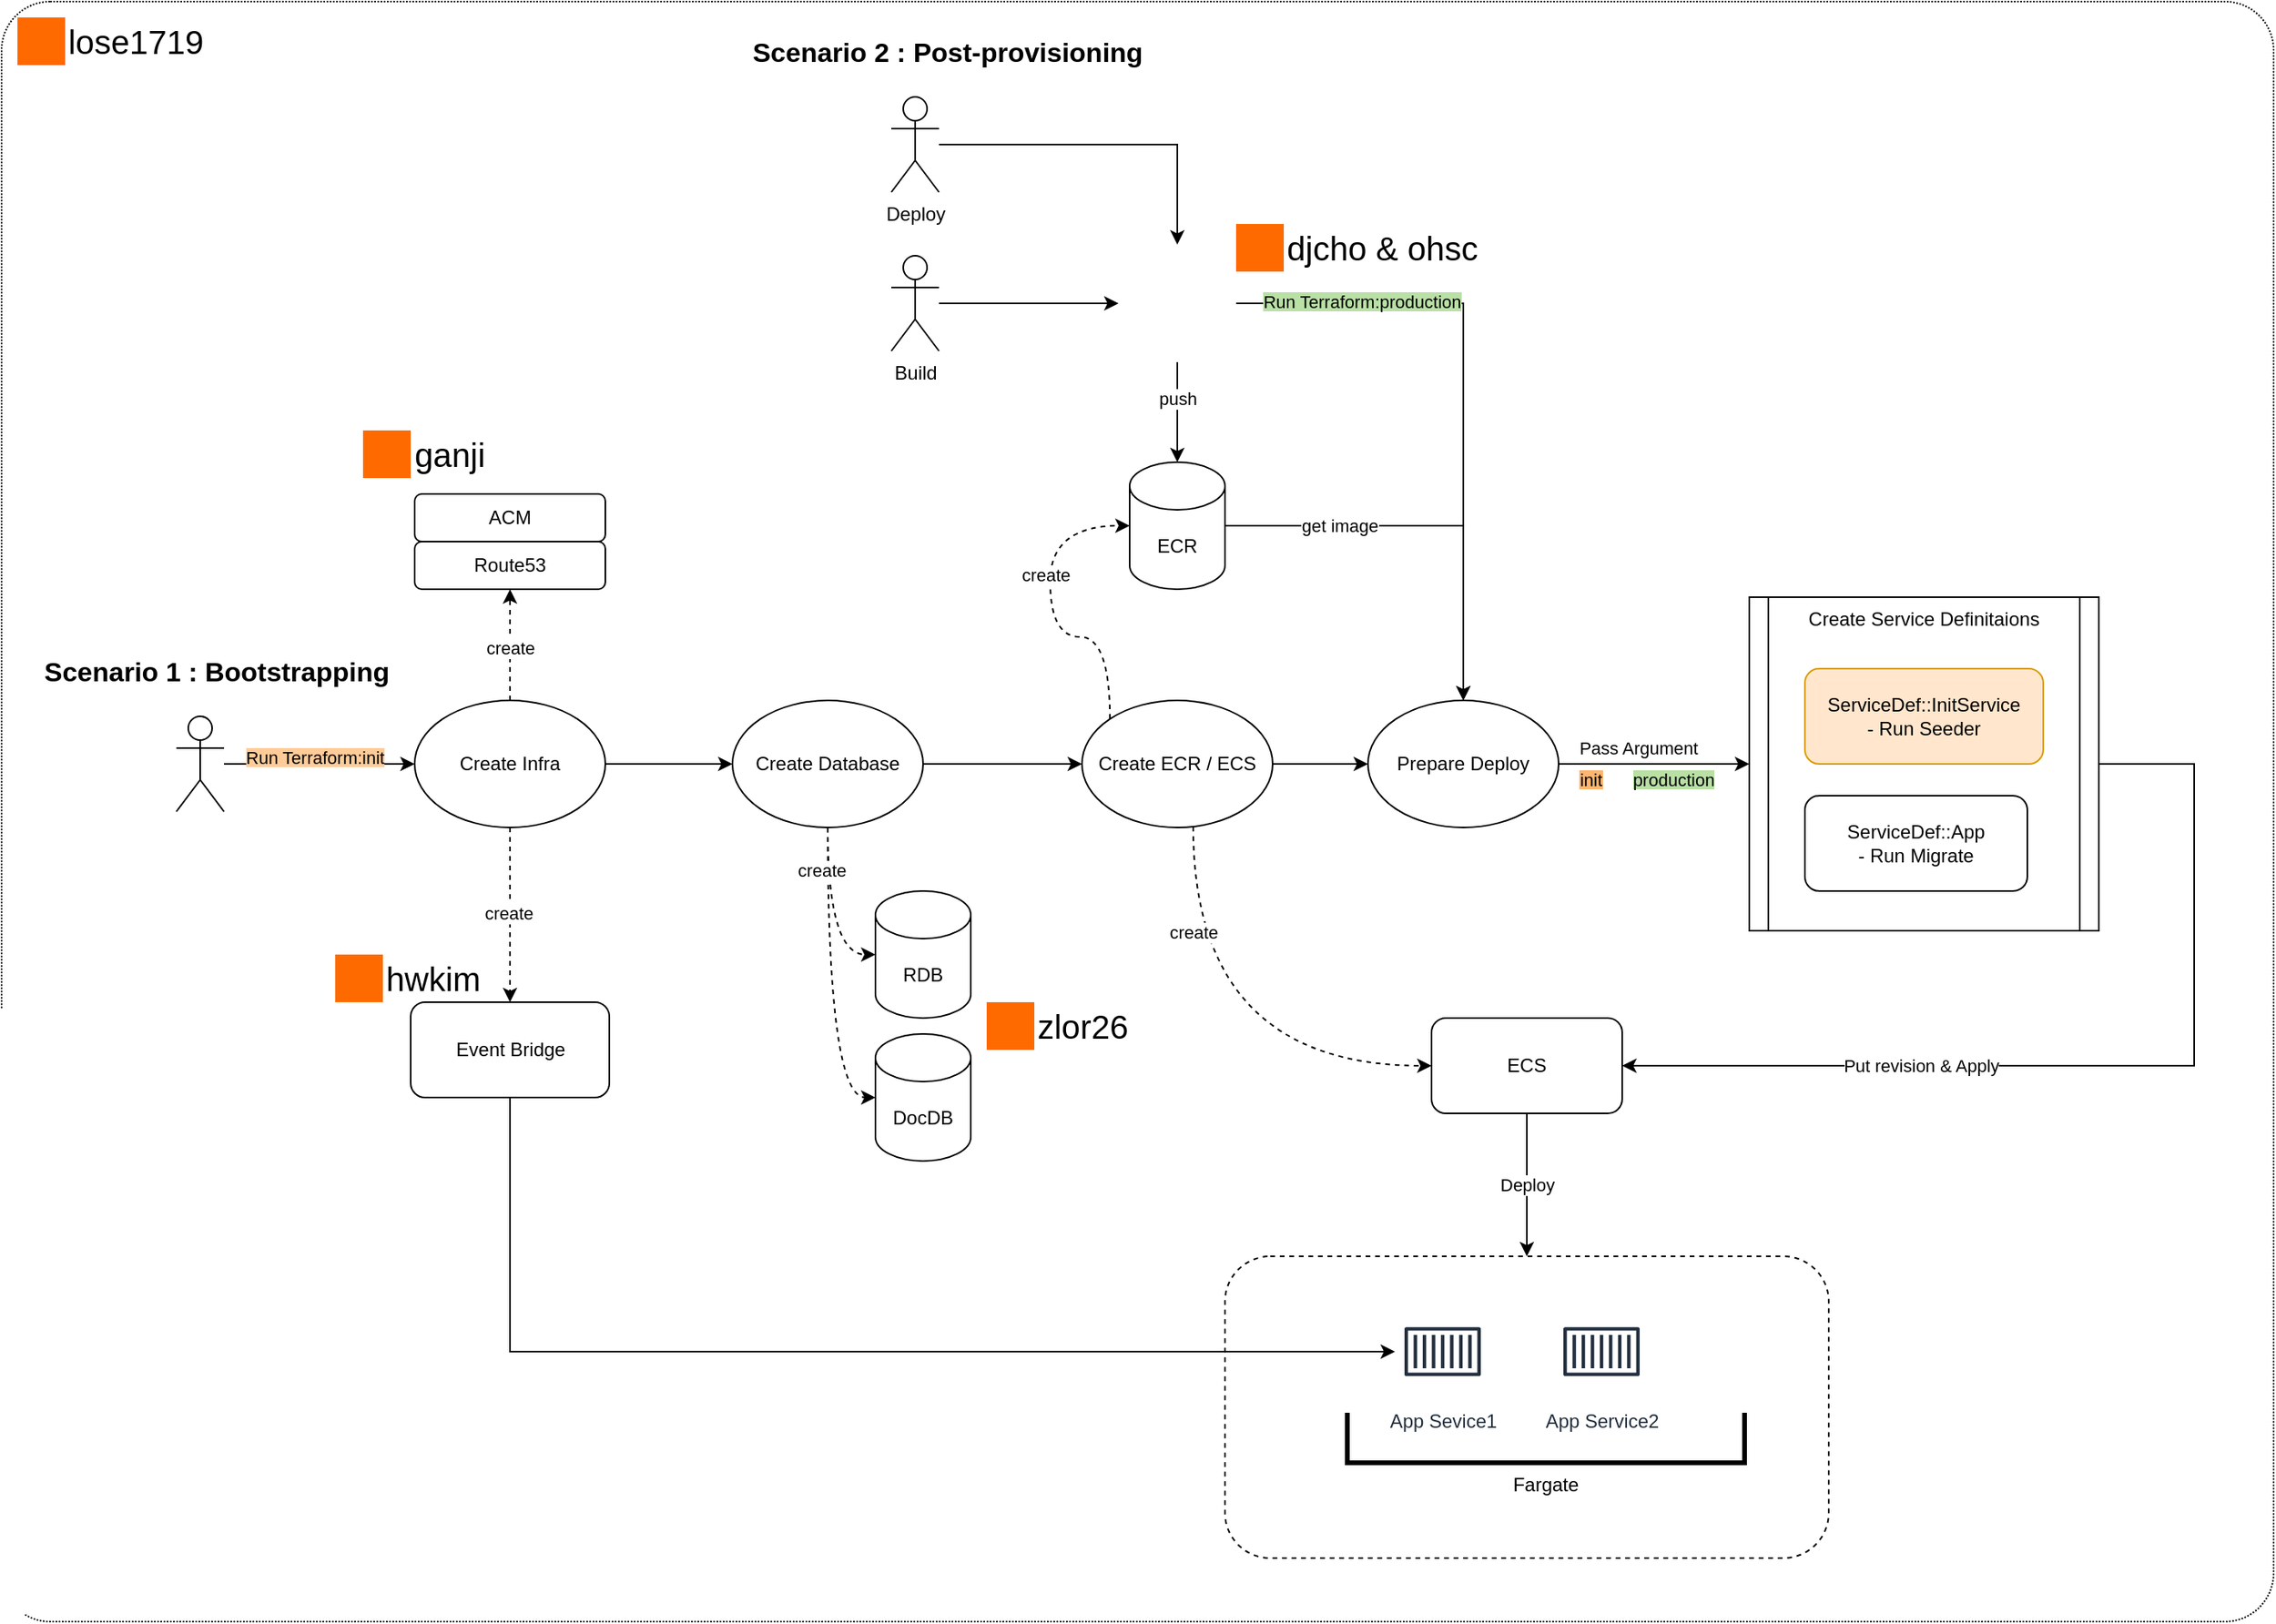 <mxfile version="26.2.13">
  <diagram name="페이지-1" id="oCVioeKz5SW455MYKBlw">
    <mxGraphModel dx="1680" dy="941" grid="1" gridSize="10" guides="1" tooltips="1" connect="1" arrows="1" fold="1" page="1" pageScale="1" pageWidth="1600" pageHeight="1400" math="0" shadow="0">
      <root>
        <mxCell id="0" />
        <mxCell id="1" parent="0" />
        <mxCell id="IwtM4HSSWSZ5z5dpLfm0-115" value="" style="rounded=1;whiteSpace=wrap;html=1;dashed=1;fillColor=none;arcSize=3;dashPattern=1 1;" vertex="1" parent="1">
          <mxGeometry x="85" y="30" width="1430" height="1020" as="geometry" />
        </mxCell>
        <mxCell id="IwtM4HSSWSZ5z5dpLfm0-90" value="" style="rounded=1;whiteSpace=wrap;html=1;dashed=1;" vertex="1" parent="1">
          <mxGeometry x="855" y="820" width="380" height="190" as="geometry" />
        </mxCell>
        <mxCell id="IwtM4HSSWSZ5z5dpLfm0-79" style="edgeStyle=orthogonalEdgeStyle;rounded=0;orthogonalLoop=1;jettySize=auto;html=1;entryX=1;entryY=0.5;entryDx=0;entryDy=0;" edge="1" parent="1" source="IwtM4HSSWSZ5z5dpLfm0-72" target="IwtM4HSSWSZ5z5dpLfm0-37">
          <mxGeometry relative="1" as="geometry">
            <Array as="points">
              <mxPoint x="1465" y="510" />
              <mxPoint x="1465" y="700" />
            </Array>
          </mxGeometry>
        </mxCell>
        <mxCell id="IwtM4HSSWSZ5z5dpLfm0-80" value="Put revision &amp;amp; Apply" style="edgeLabel;html=1;align=center;verticalAlign=middle;resizable=0;points=[];" vertex="1" connectable="0" parent="IwtM4HSSWSZ5z5dpLfm0-79">
          <mxGeometry x="0.108" y="-1" relative="1" as="geometry">
            <mxPoint x="-84" y="1" as="offset" />
          </mxGeometry>
        </mxCell>
        <mxCell id="IwtM4HSSWSZ5z5dpLfm0-72" value="Create Service Definitaions" style="shape=process;whiteSpace=wrap;html=1;backgroundOutline=1;verticalAlign=top;size=0.054;" vertex="1" parent="1">
          <mxGeometry x="1185" y="405" width="220" height="210" as="geometry" />
        </mxCell>
        <mxCell id="IwtM4HSSWSZ5z5dpLfm0-55" style="edgeStyle=orthogonalEdgeStyle;rounded=0;orthogonalLoop=1;jettySize=auto;html=1;entryX=0;entryY=0.5;entryDx=0;entryDy=0;" edge="1" parent="1" source="IwtM4HSSWSZ5z5dpLfm0-1" target="IwtM4HSSWSZ5z5dpLfm0-50">
          <mxGeometry relative="1" as="geometry" />
        </mxCell>
        <mxCell id="IwtM4HSSWSZ5z5dpLfm0-97" style="edgeStyle=orthogonalEdgeStyle;rounded=0;orthogonalLoop=1;jettySize=auto;html=1;entryX=0.5;entryY=1;entryDx=0;entryDy=0;dashed=1;" edge="1" parent="1" source="IwtM4HSSWSZ5z5dpLfm0-1" target="IwtM4HSSWSZ5z5dpLfm0-96">
          <mxGeometry relative="1" as="geometry" />
        </mxCell>
        <mxCell id="IwtM4HSSWSZ5z5dpLfm0-104" value="create" style="edgeLabel;html=1;align=center;verticalAlign=middle;resizable=0;points=[];" vertex="1" connectable="0" parent="IwtM4HSSWSZ5z5dpLfm0-97">
          <mxGeometry x="-0.047" relative="1" as="geometry">
            <mxPoint as="offset" />
          </mxGeometry>
        </mxCell>
        <mxCell id="IwtM4HSSWSZ5z5dpLfm0-102" style="edgeStyle=orthogonalEdgeStyle;rounded=0;orthogonalLoop=1;jettySize=auto;html=1;dashed=1;" edge="1" parent="1" source="IwtM4HSSWSZ5z5dpLfm0-1" target="IwtM4HSSWSZ5z5dpLfm0-100">
          <mxGeometry relative="1" as="geometry" />
        </mxCell>
        <mxCell id="IwtM4HSSWSZ5z5dpLfm0-103" value="create" style="edgeLabel;html=1;align=center;verticalAlign=middle;resizable=0;points=[];" vertex="1" connectable="0" parent="IwtM4HSSWSZ5z5dpLfm0-102">
          <mxGeometry x="-0.024" y="-1" relative="1" as="geometry">
            <mxPoint as="offset" />
          </mxGeometry>
        </mxCell>
        <mxCell id="IwtM4HSSWSZ5z5dpLfm0-1" value="Create Infra" style="ellipse;whiteSpace=wrap;html=1;" vertex="1" parent="1">
          <mxGeometry x="345" y="470" width="120" height="80" as="geometry" />
        </mxCell>
        <mxCell id="IwtM4HSSWSZ5z5dpLfm0-13" style="edgeStyle=orthogonalEdgeStyle;rounded=0;orthogonalLoop=1;jettySize=auto;html=1;" edge="1" parent="1" source="IwtM4HSSWSZ5z5dpLfm0-2" target="IwtM4HSSWSZ5z5dpLfm0-12">
          <mxGeometry relative="1" as="geometry" />
        </mxCell>
        <mxCell id="IwtM4HSSWSZ5z5dpLfm0-2" value="Build" style="shape=umlActor;verticalLabelPosition=bottom;verticalAlign=top;html=1;outlineConnect=0;" vertex="1" parent="1">
          <mxGeometry x="645" y="190" width="30" height="60" as="geometry" />
        </mxCell>
        <mxCell id="IwtM4HSSWSZ5z5dpLfm0-19" style="edgeStyle=orthogonalEdgeStyle;rounded=0;orthogonalLoop=1;jettySize=auto;html=1;entryX=0;entryY=0.5;entryDx=0;entryDy=0;" edge="1" parent="1" source="IwtM4HSSWSZ5z5dpLfm0-3" target="IwtM4HSSWSZ5z5dpLfm0-1">
          <mxGeometry relative="1" as="geometry" />
        </mxCell>
        <mxCell id="IwtM4HSSWSZ5z5dpLfm0-68" value="&lt;span style=&quot;background-color: rgb(255, 204, 153);&quot;&gt;Run Terraform:init&lt;/span&gt;" style="edgeLabel;html=1;align=center;verticalAlign=middle;resizable=0;points=[];" vertex="1" connectable="0" parent="IwtM4HSSWSZ5z5dpLfm0-19">
          <mxGeometry x="-0.05" y="4" relative="1" as="geometry">
            <mxPoint as="offset" />
          </mxGeometry>
        </mxCell>
        <mxCell id="IwtM4HSSWSZ5z5dpLfm0-3" value="" style="shape=umlActor;verticalLabelPosition=bottom;verticalAlign=top;html=1;outlineConnect=0;" vertex="1" parent="1">
          <mxGeometry x="195" y="480" width="30" height="60" as="geometry" />
        </mxCell>
        <mxCell id="IwtM4HSSWSZ5z5dpLfm0-41" style="edgeStyle=orthogonalEdgeStyle;rounded=0;orthogonalLoop=1;jettySize=auto;html=1;" edge="1" parent="1" source="IwtM4HSSWSZ5z5dpLfm0-10" target="IwtM4HSSWSZ5z5dpLfm0-71">
          <mxGeometry relative="1" as="geometry">
            <mxPoint x="1045" y="470" as="targetPoint" />
          </mxGeometry>
        </mxCell>
        <mxCell id="IwtM4HSSWSZ5z5dpLfm0-47" value="get image" style="edgeLabel;html=1;align=center;verticalAlign=middle;resizable=0;points=[];" vertex="1" connectable="0" parent="IwtM4HSSWSZ5z5dpLfm0-41">
          <mxGeometry x="-0.071" y="-1" relative="1" as="geometry">
            <mxPoint x="-49" y="-1" as="offset" />
          </mxGeometry>
        </mxCell>
        <mxCell id="IwtM4HSSWSZ5z5dpLfm0-10" value="ECR" style="shape=cylinder3;whiteSpace=wrap;html=1;boundedLbl=1;backgroundOutline=1;size=15;" vertex="1" parent="1">
          <mxGeometry x="795" y="320" width="60" height="80" as="geometry" />
        </mxCell>
        <mxCell id="IwtM4HSSWSZ5z5dpLfm0-32" style="edgeStyle=orthogonalEdgeStyle;rounded=0;orthogonalLoop=1;jettySize=auto;html=1;" edge="1" parent="1" source="IwtM4HSSWSZ5z5dpLfm0-12" target="IwtM4HSSWSZ5z5dpLfm0-71">
          <mxGeometry relative="1" as="geometry">
            <mxPoint x="1045" y="470" as="targetPoint" />
          </mxGeometry>
        </mxCell>
        <mxCell id="IwtM4HSSWSZ5z5dpLfm0-69" value="&lt;span style=&quot;background-color: rgb(185, 224, 165);&quot;&gt;Run Terraform:production&lt;/span&gt;" style="edgeLabel;html=1;align=center;verticalAlign=middle;resizable=0;points=[];" vertex="1" connectable="0" parent="IwtM4HSSWSZ5z5dpLfm0-32">
          <mxGeometry x="-0.598" y="1" relative="1" as="geometry">
            <mxPoint as="offset" />
          </mxGeometry>
        </mxCell>
        <mxCell id="IwtM4HSSWSZ5z5dpLfm0-12" value="" style="shape=image;html=1;verticalAlign=top;verticalLabelPosition=bottom;labelBackgroundColor=#ffffff;imageAspect=0;aspect=fixed;image=https://cdn0.iconfinder.com/data/icons/phosphor-thin-vol-3/256/gitlab-logo-simple-thin-128.png" vertex="1" parent="1">
          <mxGeometry x="788" y="183" width="74" height="74" as="geometry" />
        </mxCell>
        <mxCell id="IwtM4HSSWSZ5z5dpLfm0-15" style="edgeStyle=orthogonalEdgeStyle;rounded=0;orthogonalLoop=1;jettySize=auto;html=1;" edge="1" parent="1" source="IwtM4HSSWSZ5z5dpLfm0-12" target="IwtM4HSSWSZ5z5dpLfm0-10">
          <mxGeometry relative="1" as="geometry" />
        </mxCell>
        <mxCell id="IwtM4HSSWSZ5z5dpLfm0-16" value="push" style="edgeLabel;html=1;align=center;verticalAlign=middle;resizable=0;points=[];" vertex="1" connectable="0" parent="IwtM4HSSWSZ5z5dpLfm0-15">
          <mxGeometry x="-0.283" relative="1" as="geometry">
            <mxPoint as="offset" />
          </mxGeometry>
        </mxCell>
        <mxCell id="IwtM4HSSWSZ5z5dpLfm0-25" style="edgeStyle=orthogonalEdgeStyle;rounded=0;orthogonalLoop=1;jettySize=auto;html=1;dashed=1;curved=1;exitX=0;exitY=0;exitDx=0;exitDy=0;" edge="1" parent="1" source="IwtM4HSSWSZ5z5dpLfm0-23" target="IwtM4HSSWSZ5z5dpLfm0-10">
          <mxGeometry relative="1" as="geometry">
            <Array as="points">
              <mxPoint x="783" y="430" />
              <mxPoint x="745" y="430" />
              <mxPoint x="745" y="360" />
            </Array>
          </mxGeometry>
        </mxCell>
        <mxCell id="IwtM4HSSWSZ5z5dpLfm0-45" value="create" style="edgeLabel;html=1;align=center;verticalAlign=middle;resizable=0;points=[];" vertex="1" connectable="0" parent="IwtM4HSSWSZ5z5dpLfm0-25">
          <mxGeometry x="-0.057" y="3" relative="1" as="geometry">
            <mxPoint y="-30" as="offset" />
          </mxGeometry>
        </mxCell>
        <mxCell id="IwtM4HSSWSZ5z5dpLfm0-60" style="edgeStyle=orthogonalEdgeStyle;rounded=0;orthogonalLoop=1;jettySize=auto;html=1;" edge="1" parent="1" source="IwtM4HSSWSZ5z5dpLfm0-23" target="IwtM4HSSWSZ5z5dpLfm0-71">
          <mxGeometry relative="1" as="geometry">
            <mxPoint x="985" y="510" as="targetPoint" />
          </mxGeometry>
        </mxCell>
        <mxCell id="IwtM4HSSWSZ5z5dpLfm0-61" style="edgeStyle=orthogonalEdgeStyle;rounded=0;orthogonalLoop=1;jettySize=auto;html=1;dashed=1;curved=1;" edge="1" parent="1" source="IwtM4HSSWSZ5z5dpLfm0-23" target="IwtM4HSSWSZ5z5dpLfm0-37">
          <mxGeometry relative="1" as="geometry">
            <Array as="points">
              <mxPoint x="835" y="700" />
            </Array>
          </mxGeometry>
        </mxCell>
        <mxCell id="IwtM4HSSWSZ5z5dpLfm0-63" value="create" style="edgeLabel;html=1;align=center;verticalAlign=middle;resizable=0;points=[];" vertex="1" connectable="0" parent="IwtM4HSSWSZ5z5dpLfm0-61">
          <mxGeometry x="-0.306" relative="1" as="geometry">
            <mxPoint y="-38" as="offset" />
          </mxGeometry>
        </mxCell>
        <mxCell id="IwtM4HSSWSZ5z5dpLfm0-23" value="Create ECR / ECS" style="ellipse;whiteSpace=wrap;html=1;" vertex="1" parent="1">
          <mxGeometry x="765" y="470" width="120" height="80" as="geometry" />
        </mxCell>
        <mxCell id="IwtM4HSSWSZ5z5dpLfm0-29" style="edgeStyle=orthogonalEdgeStyle;rounded=0;orthogonalLoop=1;jettySize=auto;html=1;" edge="1" parent="1" source="IwtM4HSSWSZ5z5dpLfm0-28" target="IwtM4HSSWSZ5z5dpLfm0-12">
          <mxGeometry relative="1" as="geometry" />
        </mxCell>
        <mxCell id="IwtM4HSSWSZ5z5dpLfm0-28" value="Deploy" style="shape=umlActor;verticalLabelPosition=bottom;verticalAlign=top;html=1;outlineConnect=0;" vertex="1" parent="1">
          <mxGeometry x="645" y="90" width="30" height="60" as="geometry" />
        </mxCell>
        <mxCell id="IwtM4HSSWSZ5z5dpLfm0-91" value="Deploy" style="edgeStyle=orthogonalEdgeStyle;rounded=0;orthogonalLoop=1;jettySize=auto;html=1;entryX=0.5;entryY=0;entryDx=0;entryDy=0;" edge="1" parent="1" source="IwtM4HSSWSZ5z5dpLfm0-37" target="IwtM4HSSWSZ5z5dpLfm0-90">
          <mxGeometry relative="1" as="geometry" />
        </mxCell>
        <mxCell id="IwtM4HSSWSZ5z5dpLfm0-37" value="ECS" style="rounded=1;whiteSpace=wrap;html=1;" vertex="1" parent="1">
          <mxGeometry x="985" y="670" width="120" height="60" as="geometry" />
        </mxCell>
        <mxCell id="IwtM4HSSWSZ5z5dpLfm0-56" style="edgeStyle=orthogonalEdgeStyle;rounded=0;orthogonalLoop=1;jettySize=auto;html=1;entryX=0;entryY=0.5;entryDx=0;entryDy=0;" edge="1" parent="1" source="IwtM4HSSWSZ5z5dpLfm0-50" target="IwtM4HSSWSZ5z5dpLfm0-23">
          <mxGeometry relative="1" as="geometry" />
        </mxCell>
        <mxCell id="IwtM4HSSWSZ5z5dpLfm0-50" value="Create Database" style="ellipse;whiteSpace=wrap;html=1;" vertex="1" parent="1">
          <mxGeometry x="545" y="470" width="120" height="80" as="geometry" />
        </mxCell>
        <mxCell id="IwtM4HSSWSZ5z5dpLfm0-51" value="RDB" style="shape=cylinder3;whiteSpace=wrap;html=1;boundedLbl=1;backgroundOutline=1;size=15;" vertex="1" parent="1">
          <mxGeometry x="635" y="590" width="60" height="80" as="geometry" />
        </mxCell>
        <mxCell id="IwtM4HSSWSZ5z5dpLfm0-52" value="DocDB" style="shape=cylinder3;whiteSpace=wrap;html=1;boundedLbl=1;backgroundOutline=1;size=15;" vertex="1" parent="1">
          <mxGeometry x="635" y="680" width="60" height="80" as="geometry" />
        </mxCell>
        <mxCell id="IwtM4HSSWSZ5z5dpLfm0-53" style="edgeStyle=orthogonalEdgeStyle;rounded=0;orthogonalLoop=1;jettySize=auto;html=1;entryX=0;entryY=0.5;entryDx=0;entryDy=0;entryPerimeter=0;dashed=1;curved=1;" edge="1" parent="1" source="IwtM4HSSWSZ5z5dpLfm0-50" target="IwtM4HSSWSZ5z5dpLfm0-51">
          <mxGeometry relative="1" as="geometry" />
        </mxCell>
        <mxCell id="IwtM4HSSWSZ5z5dpLfm0-54" style="edgeStyle=orthogonalEdgeStyle;rounded=0;orthogonalLoop=1;jettySize=auto;html=1;entryX=0;entryY=0.5;entryDx=0;entryDy=0;entryPerimeter=0;dashed=1;curved=1;" edge="1" parent="1" source="IwtM4HSSWSZ5z5dpLfm0-50" target="IwtM4HSSWSZ5z5dpLfm0-52">
          <mxGeometry relative="1" as="geometry">
            <Array as="points">
              <mxPoint x="605" y="720" />
            </Array>
          </mxGeometry>
        </mxCell>
        <mxCell id="IwtM4HSSWSZ5z5dpLfm0-64" value="create" style="edgeLabel;html=1;align=center;verticalAlign=middle;resizable=0;points=[];" vertex="1" connectable="0" parent="IwtM4HSSWSZ5z5dpLfm0-54">
          <mxGeometry x="-0.73" y="-4" relative="1" as="geometry">
            <mxPoint as="offset" />
          </mxGeometry>
        </mxCell>
        <mxCell id="IwtM4HSSWSZ5z5dpLfm0-77" style="edgeStyle=orthogonalEdgeStyle;rounded=0;orthogonalLoop=1;jettySize=auto;html=1;" edge="1" parent="1" source="IwtM4HSSWSZ5z5dpLfm0-71" target="IwtM4HSSWSZ5z5dpLfm0-72">
          <mxGeometry relative="1" as="geometry">
            <mxPoint x="1183" y="503" as="targetPoint" />
          </mxGeometry>
        </mxCell>
        <mxCell id="IwtM4HSSWSZ5z5dpLfm0-81" value="Pass Argument" style="edgeLabel;html=1;align=center;verticalAlign=middle;resizable=0;points=[];" vertex="1" connectable="0" parent="IwtM4HSSWSZ5z5dpLfm0-77">
          <mxGeometry x="-0.467" relative="1" as="geometry">
            <mxPoint x="18" y="-10" as="offset" />
          </mxGeometry>
        </mxCell>
        <mxCell id="IwtM4HSSWSZ5z5dpLfm0-82" value="&lt;span style=&quot;background-color: rgb(255, 181, 112);&quot;&gt;init&lt;/span&gt;" style="edgeLabel;html=1;align=center;verticalAlign=middle;resizable=0;points=[];" vertex="1" connectable="0" parent="IwtM4HSSWSZ5z5dpLfm0-77">
          <mxGeometry x="0.6" y="2" relative="1" as="geometry">
            <mxPoint x="-76" y="12" as="offset" />
          </mxGeometry>
        </mxCell>
        <mxCell id="IwtM4HSSWSZ5z5dpLfm0-83" value="&lt;span style=&quot;background-color: rgb(185, 224, 165);&quot;&gt;production&lt;/span&gt;" style="edgeLabel;html=1;align=center;verticalAlign=middle;resizable=0;points=[];" vertex="1" connectable="0" parent="IwtM4HSSWSZ5z5dpLfm0-77">
          <mxGeometry x="0.2" y="-3" relative="1" as="geometry">
            <mxPoint y="7" as="offset" />
          </mxGeometry>
        </mxCell>
        <mxCell id="IwtM4HSSWSZ5z5dpLfm0-71" value="Prepare Deploy" style="ellipse;whiteSpace=wrap;html=1;" vertex="1" parent="1">
          <mxGeometry x="945" y="470" width="120" height="80" as="geometry" />
        </mxCell>
        <mxCell id="IwtM4HSSWSZ5z5dpLfm0-75" value="ServiceDef::App&lt;br&gt;- Run Migrate" style="rounded=1;whiteSpace=wrap;html=1;" vertex="1" parent="1">
          <mxGeometry x="1220" y="530" width="140" height="60" as="geometry" />
        </mxCell>
        <mxCell id="IwtM4HSSWSZ5z5dpLfm0-76" value="ServiceDef::InitService&lt;br&gt;- Run Seeder" style="rounded=1;whiteSpace=wrap;html=1;fillColor=#ffe6cc;strokeColor=#d79b00;" vertex="1" parent="1">
          <mxGeometry x="1220" y="450" width="150" height="60" as="geometry" />
        </mxCell>
        <mxCell id="IwtM4HSSWSZ5z5dpLfm0-86" value="App Sevice1" style="sketch=0;outlineConnect=0;fontColor=#232F3E;gradientColor=none;strokeColor=#232F3E;fillColor=#ffffff;dashed=0;verticalLabelPosition=bottom;verticalAlign=top;align=center;html=1;fontSize=12;fontStyle=0;aspect=fixed;shape=mxgraph.aws4.resourceIcon;resIcon=mxgraph.aws4.container_1;" vertex="1" parent="1">
          <mxGeometry x="962" y="850" width="60" height="60" as="geometry" />
        </mxCell>
        <mxCell id="IwtM4HSSWSZ5z5dpLfm0-87" value="App Service2" style="sketch=0;outlineConnect=0;fontColor=#232F3E;gradientColor=none;strokeColor=#232F3E;fillColor=#ffffff;dashed=0;verticalLabelPosition=bottom;verticalAlign=top;align=center;html=1;fontSize=12;fontStyle=0;aspect=fixed;shape=mxgraph.aws4.resourceIcon;resIcon=mxgraph.aws4.container_1;" vertex="1" parent="1">
          <mxGeometry x="1062" y="850" width="60" height="60" as="geometry" />
        </mxCell>
        <mxCell id="IwtM4HSSWSZ5z5dpLfm0-88" value="Fargate" style="shape=partialRectangle;whiteSpace=wrap;html=1;bottom=1;right=1;left=1;top=0;fillColor=none;routingCenterX=-0.5;labelPosition=center;verticalLabelPosition=bottom;align=center;verticalAlign=top;strokeWidth=3;" vertex="1" parent="1">
          <mxGeometry x="932" y="920" width="250" height="30" as="geometry" />
        </mxCell>
        <mxCell id="IwtM4HSSWSZ5z5dpLfm0-93" value="&lt;font style=&quot;font-size: 17px;&quot;&gt;Scenario 1 :&amp;nbsp;&lt;/font&gt;&lt;span style=&quot;background-color: transparent; font-size: 17px;&quot;&gt;Bootstrapping&lt;/span&gt;" style="text;strokeColor=none;fillColor=none;html=1;fontSize=24;fontStyle=1;verticalAlign=middle;align=center;" vertex="1" parent="1">
          <mxGeometry x="95" y="430" width="250" height="40" as="geometry" />
        </mxCell>
        <mxCell id="IwtM4HSSWSZ5z5dpLfm0-94" value="&lt;font style=&quot;font-size: 17px;&quot;&gt;Scenario 2 :&amp;nbsp;&lt;/font&gt;&lt;span style=&quot;background-color: transparent; font-size: 17px;&quot;&gt;Post-provisioning&lt;/span&gt;" style="text;strokeColor=none;fillColor=none;html=1;fontSize=24;fontStyle=1;verticalAlign=middle;align=center;" vertex="1" parent="1">
          <mxGeometry x="555" y="40" width="250" height="40" as="geometry" />
        </mxCell>
        <mxCell id="IwtM4HSSWSZ5z5dpLfm0-96" value="Route53" style="rounded=1;whiteSpace=wrap;html=1;" vertex="1" parent="1">
          <mxGeometry x="345" y="370" width="120" height="30" as="geometry" />
        </mxCell>
        <mxCell id="IwtM4HSSWSZ5z5dpLfm0-98" value="ACM" style="rounded=1;whiteSpace=wrap;html=1;" vertex="1" parent="1">
          <mxGeometry x="345" y="340" width="120" height="30" as="geometry" />
        </mxCell>
        <mxCell id="IwtM4HSSWSZ5z5dpLfm0-101" style="edgeStyle=orthogonalEdgeStyle;rounded=0;orthogonalLoop=1;jettySize=auto;html=1;" edge="1" parent="1" source="IwtM4HSSWSZ5z5dpLfm0-100" target="IwtM4HSSWSZ5z5dpLfm0-86">
          <mxGeometry relative="1" as="geometry">
            <mxPoint x="935" y="850" as="targetPoint" />
            <Array as="points">
              <mxPoint x="405" y="880" />
            </Array>
          </mxGeometry>
        </mxCell>
        <mxCell id="IwtM4HSSWSZ5z5dpLfm0-100" value="Event Bridge" style="rounded=1;whiteSpace=wrap;html=1;" vertex="1" parent="1">
          <mxGeometry x="342.5" y="660" width="125" height="60" as="geometry" />
        </mxCell>
        <mxCell id="IwtM4HSSWSZ5z5dpLfm0-105" value="hwkim" style="points=[];aspect=fixed;html=1;align=left;shadow=0;dashed=0;fillColor=#FF6A00;strokeColor=none;shape=mxgraph.alibaba_cloud.user;labelPosition=right;verticalLabelPosition=middle;verticalAlign=middle;fontSize=21;" vertex="1" parent="1">
          <mxGeometry x="295" y="630" width="30" height="30" as="geometry" />
        </mxCell>
        <mxCell id="IwtM4HSSWSZ5z5dpLfm0-107" value="ganji" style="points=[];aspect=fixed;html=1;align=left;shadow=0;dashed=0;fillColor=#FF6A00;strokeColor=none;shape=mxgraph.alibaba_cloud.user;labelPosition=right;verticalLabelPosition=middle;verticalAlign=middle;fontSize=21;" vertex="1" parent="1">
          <mxGeometry x="312.5" y="300" width="30" height="30" as="geometry" />
        </mxCell>
        <mxCell id="IwtM4HSSWSZ5z5dpLfm0-111" value="djcho &amp;amp; ohsc" style="points=[];aspect=fixed;html=1;align=left;shadow=0;dashed=0;fillColor=#FF6A00;strokeColor=none;shape=mxgraph.alibaba_cloud.user;labelPosition=right;verticalLabelPosition=middle;verticalAlign=middle;fontSize=21;" vertex="1" parent="1">
          <mxGeometry x="862" y="170" width="30" height="30" as="geometry" />
        </mxCell>
        <mxCell id="IwtM4HSSWSZ5z5dpLfm0-113" value="zlor26" style="points=[];aspect=fixed;html=1;align=left;shadow=0;dashed=0;fillColor=#FF6A00;strokeColor=none;shape=mxgraph.alibaba_cloud.user;labelPosition=right;verticalLabelPosition=middle;verticalAlign=middle;fontSize=21;" vertex="1" parent="1">
          <mxGeometry x="705" y="660" width="30" height="30" as="geometry" />
        </mxCell>
        <mxCell id="IwtM4HSSWSZ5z5dpLfm0-114" value="&lt;div&gt;&lt;span style=&quot;background-color: transparent; color: light-dark(rgb(0, 0, 0), rgb(255, 255, 255));&quot;&gt;lose1719&lt;/span&gt;&lt;/div&gt;" style="points=[];aspect=fixed;html=1;align=left;shadow=0;dashed=0;fillColor=#FF6A00;strokeColor=none;shape=mxgraph.alibaba_cloud.user;labelPosition=right;verticalLabelPosition=middle;verticalAlign=middle;fontSize=21;" vertex="1" parent="1">
          <mxGeometry x="95" y="40" width="30" height="30" as="geometry" />
        </mxCell>
      </root>
    </mxGraphModel>
  </diagram>
</mxfile>
